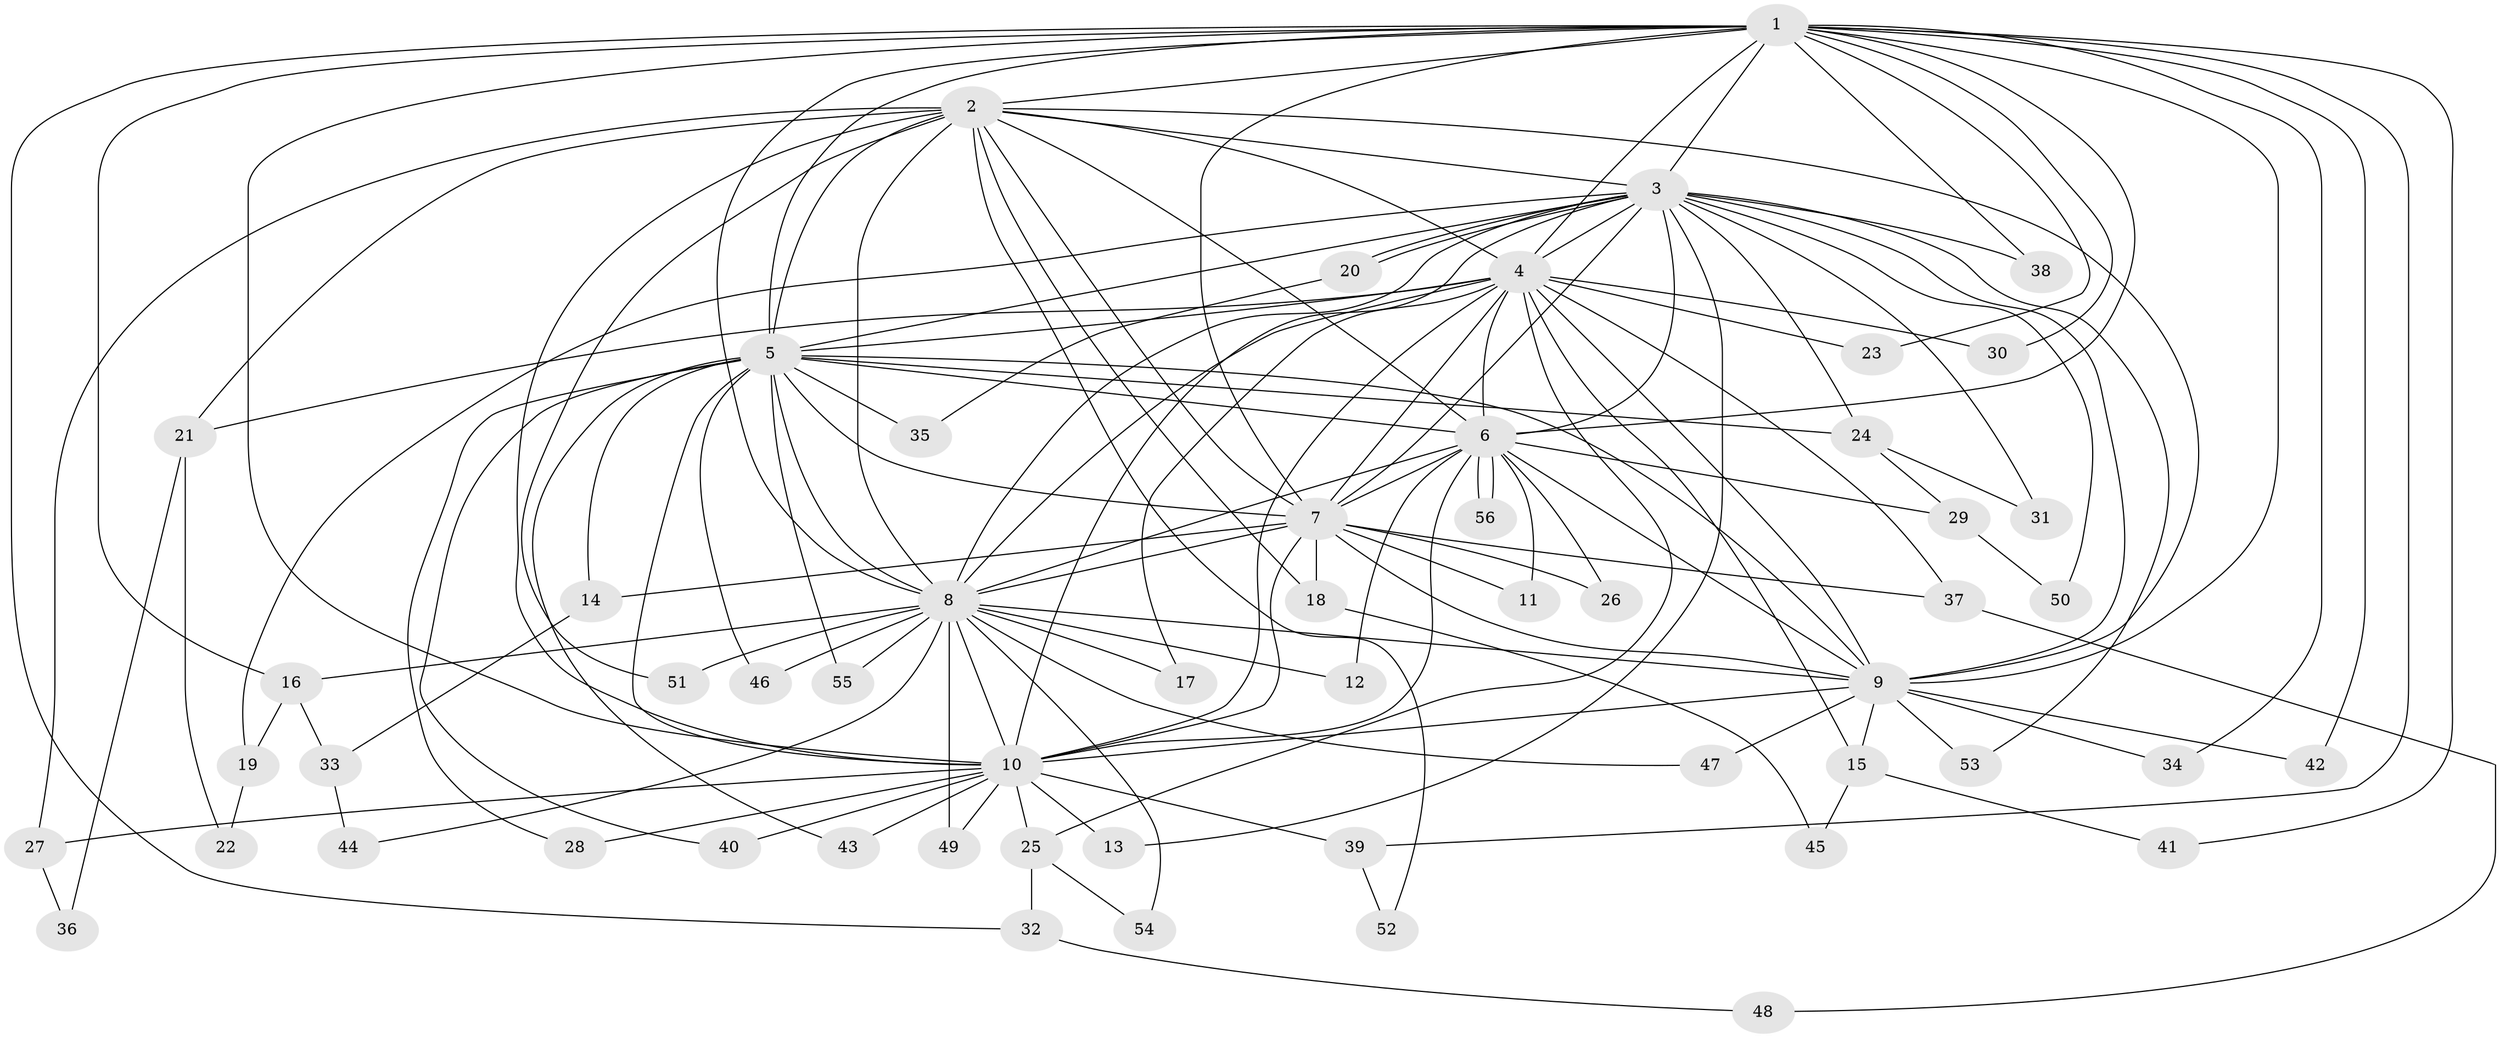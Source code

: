 // coarse degree distribution, {16: 0.046511627906976744, 13: 0.046511627906976744, 17: 0.046511627906976744, 14: 0.023255813953488372, 12: 0.023255813953488372, 15: 0.023255813953488372, 2: 0.5581395348837209, 4: 0.06976744186046512, 5: 0.023255813953488372, 3: 0.11627906976744186, 1: 0.023255813953488372}
// Generated by graph-tools (version 1.1) at 2025/41/03/06/25 10:41:38]
// undirected, 56 vertices, 137 edges
graph export_dot {
graph [start="1"]
  node [color=gray90,style=filled];
  1;
  2;
  3;
  4;
  5;
  6;
  7;
  8;
  9;
  10;
  11;
  12;
  13;
  14;
  15;
  16;
  17;
  18;
  19;
  20;
  21;
  22;
  23;
  24;
  25;
  26;
  27;
  28;
  29;
  30;
  31;
  32;
  33;
  34;
  35;
  36;
  37;
  38;
  39;
  40;
  41;
  42;
  43;
  44;
  45;
  46;
  47;
  48;
  49;
  50;
  51;
  52;
  53;
  54;
  55;
  56;
  1 -- 2;
  1 -- 3;
  1 -- 4;
  1 -- 5;
  1 -- 6;
  1 -- 7;
  1 -- 8;
  1 -- 9;
  1 -- 10;
  1 -- 16;
  1 -- 23;
  1 -- 30;
  1 -- 32;
  1 -- 34;
  1 -- 38;
  1 -- 39;
  1 -- 41;
  1 -- 42;
  2 -- 3;
  2 -- 4;
  2 -- 5;
  2 -- 6;
  2 -- 7;
  2 -- 8;
  2 -- 9;
  2 -- 10;
  2 -- 18;
  2 -- 21;
  2 -- 27;
  2 -- 51;
  2 -- 52;
  3 -- 4;
  3 -- 5;
  3 -- 6;
  3 -- 7;
  3 -- 8;
  3 -- 9;
  3 -- 10;
  3 -- 13;
  3 -- 19;
  3 -- 20;
  3 -- 20;
  3 -- 24;
  3 -- 31;
  3 -- 38;
  3 -- 50;
  3 -- 53;
  4 -- 5;
  4 -- 6;
  4 -- 7;
  4 -- 8;
  4 -- 9;
  4 -- 10;
  4 -- 15;
  4 -- 17;
  4 -- 21;
  4 -- 23;
  4 -- 25;
  4 -- 30;
  4 -- 37;
  5 -- 6;
  5 -- 7;
  5 -- 8;
  5 -- 9;
  5 -- 10;
  5 -- 14;
  5 -- 24;
  5 -- 28;
  5 -- 35;
  5 -- 40;
  5 -- 43;
  5 -- 46;
  5 -- 55;
  6 -- 7;
  6 -- 8;
  6 -- 9;
  6 -- 10;
  6 -- 11;
  6 -- 12;
  6 -- 26;
  6 -- 29;
  6 -- 56;
  6 -- 56;
  7 -- 8;
  7 -- 9;
  7 -- 10;
  7 -- 11;
  7 -- 14;
  7 -- 18;
  7 -- 26;
  7 -- 37;
  8 -- 9;
  8 -- 10;
  8 -- 12;
  8 -- 16;
  8 -- 17;
  8 -- 44;
  8 -- 46;
  8 -- 47;
  8 -- 49;
  8 -- 51;
  8 -- 54;
  8 -- 55;
  9 -- 10;
  9 -- 15;
  9 -- 34;
  9 -- 42;
  9 -- 47;
  9 -- 53;
  10 -- 13;
  10 -- 25;
  10 -- 27;
  10 -- 28;
  10 -- 39;
  10 -- 40;
  10 -- 43;
  10 -- 49;
  14 -- 33;
  15 -- 41;
  15 -- 45;
  16 -- 19;
  16 -- 33;
  18 -- 45;
  19 -- 22;
  20 -- 35;
  21 -- 22;
  21 -- 36;
  24 -- 29;
  24 -- 31;
  25 -- 32;
  25 -- 54;
  27 -- 36;
  29 -- 50;
  32 -- 48;
  33 -- 44;
  37 -- 48;
  39 -- 52;
}

